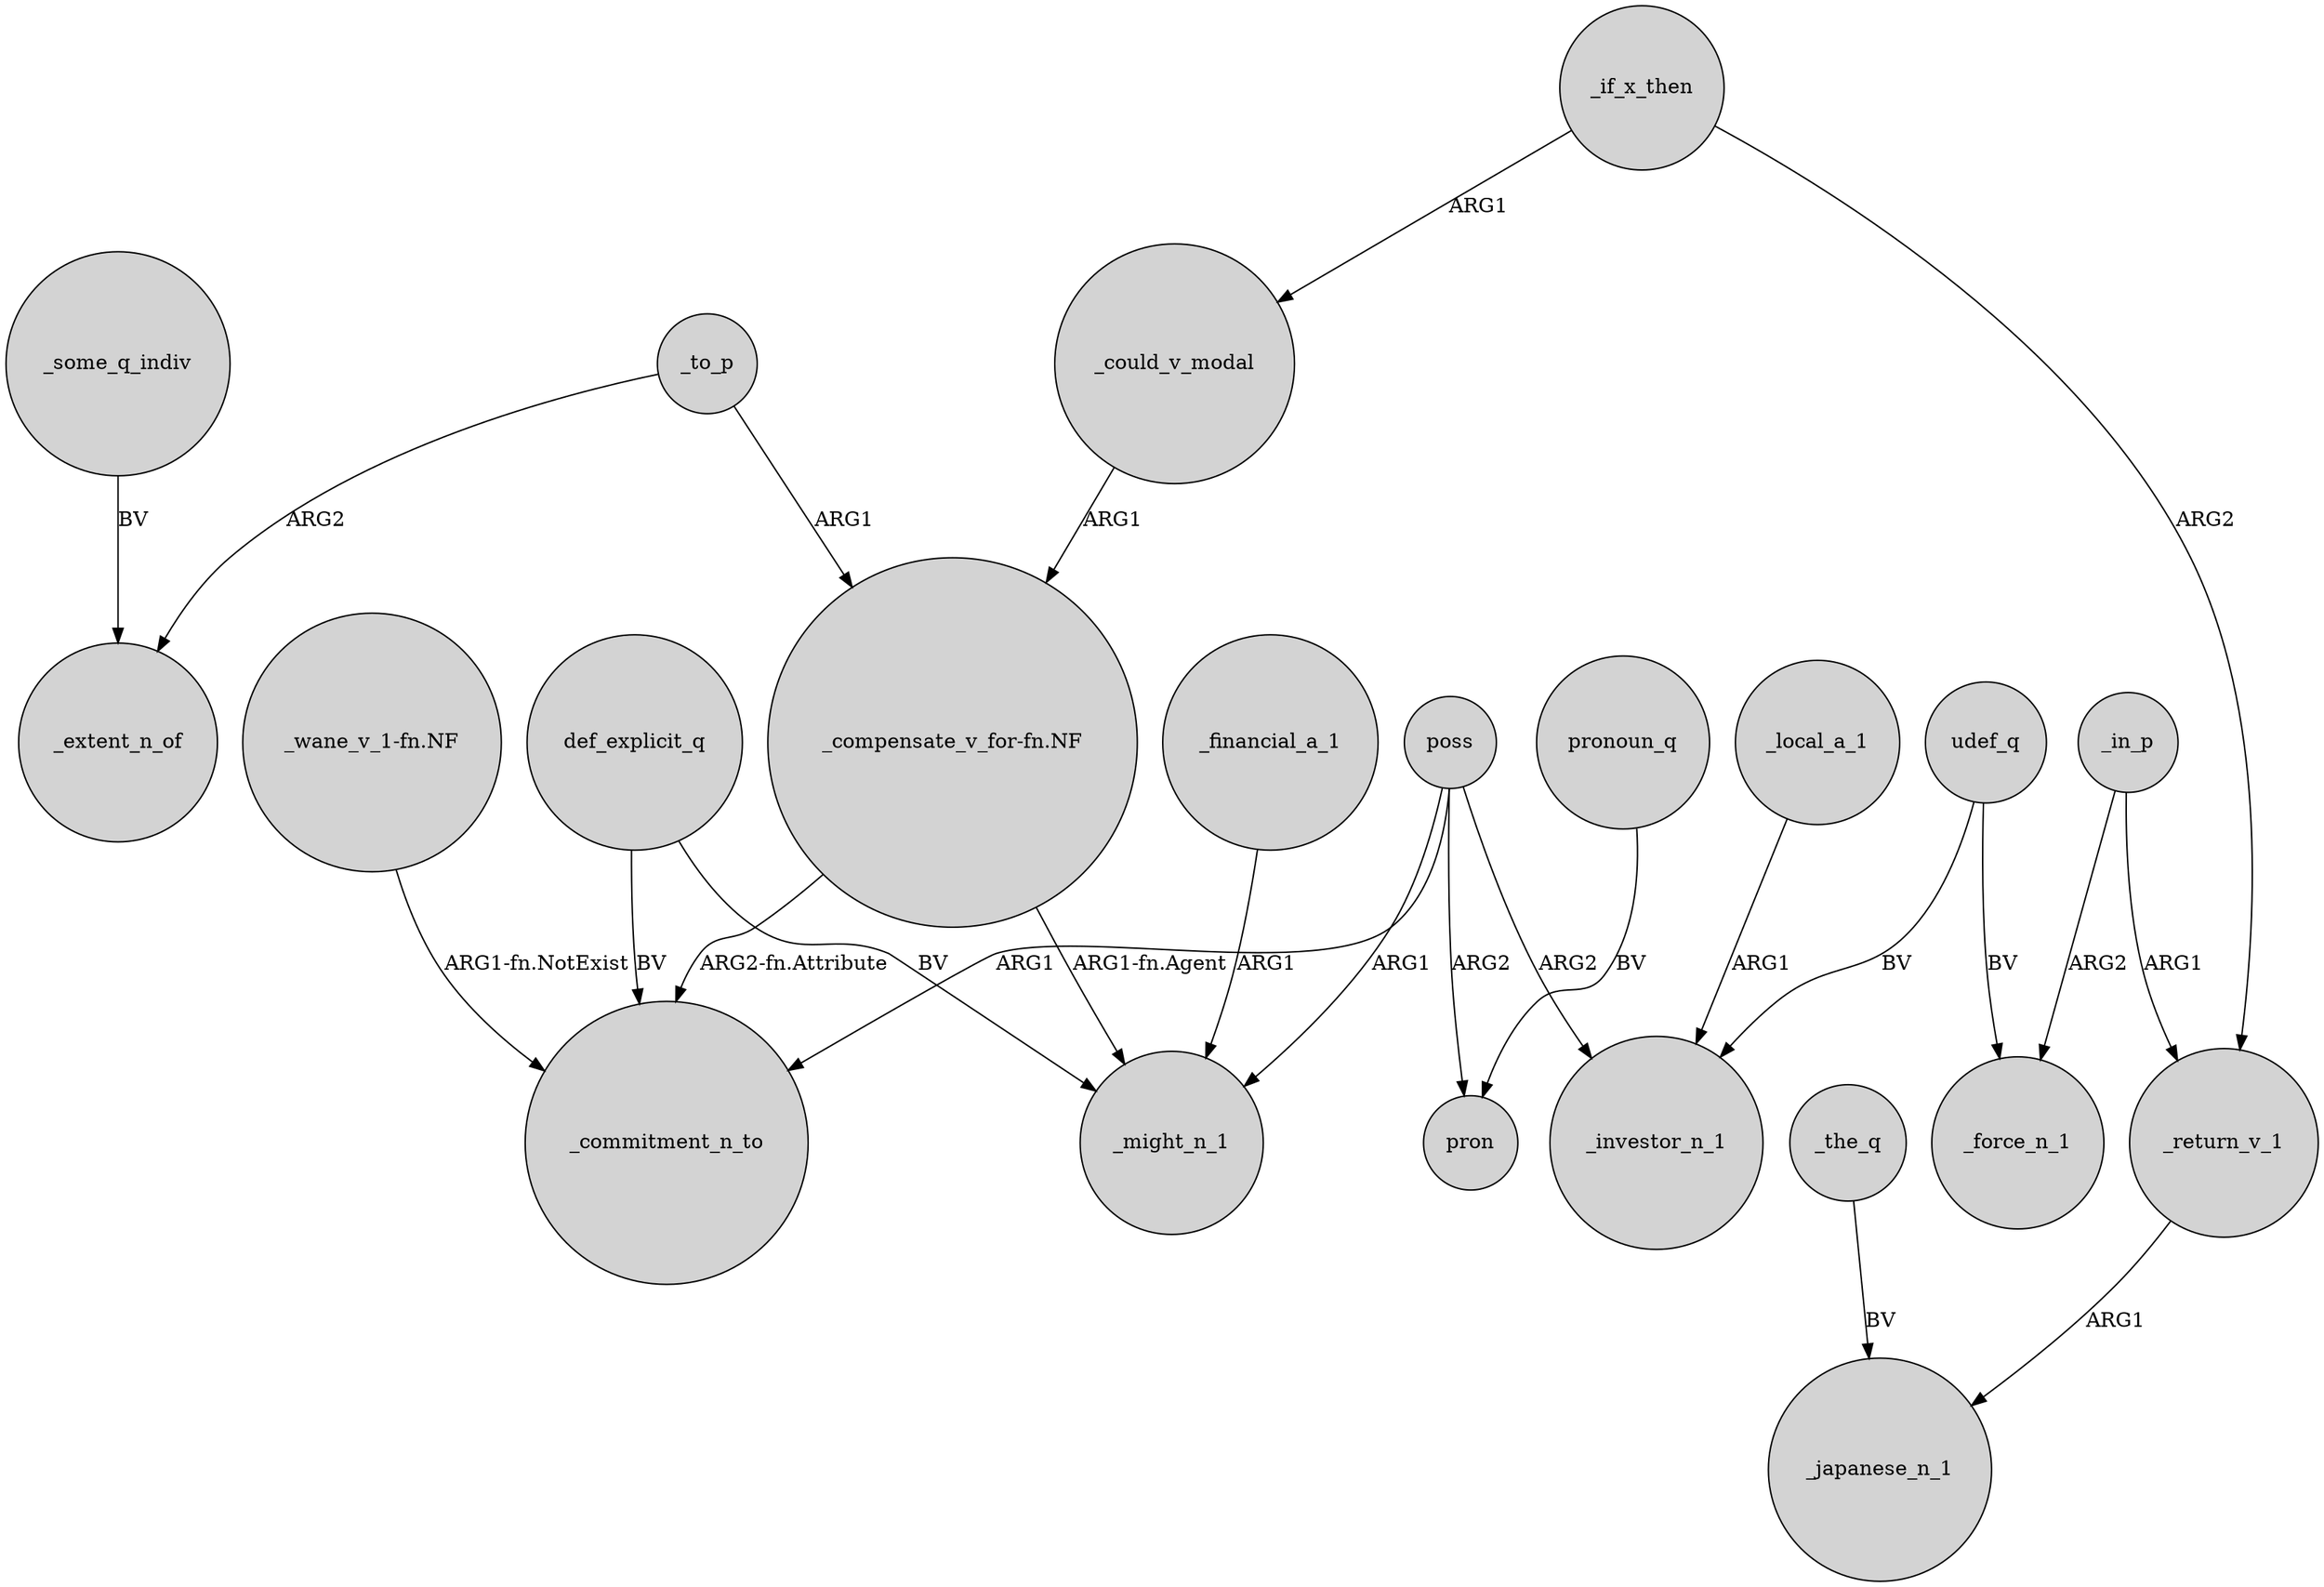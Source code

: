 digraph {
	node [shape=circle style=filled]
	_to_p -> _extent_n_of [label=ARG2]
	"_compensate_v_for-fn.NF" -> _might_n_1 [label="ARG1-fn.Agent"]
	udef_q -> _force_n_1 [label=BV]
	poss -> _investor_n_1 [label=ARG2]
	poss -> pron [label=ARG2]
	def_explicit_q -> _commitment_n_to [label=BV]
	udef_q -> _investor_n_1 [label=BV]
	_to_p -> "_compensate_v_for-fn.NF" [label=ARG1]
	_if_x_then -> _could_v_modal [label=ARG1]
	_in_p -> _force_n_1 [label=ARG2]
	"_compensate_v_for-fn.NF" -> _commitment_n_to [label="ARG2-fn.Attribute"]
	_some_q_indiv -> _extent_n_of [label=BV]
	_if_x_then -> _return_v_1 [label=ARG2]
	pronoun_q -> pron [label=BV]
	_the_q -> _japanese_n_1 [label=BV]
	"_wane_v_1-fn.NF" -> _commitment_n_to [label="ARG1-fn.NotExist"]
	_in_p -> _return_v_1 [label=ARG1]
	def_explicit_q -> _might_n_1 [label=BV]
	_return_v_1 -> _japanese_n_1 [label=ARG1]
	_local_a_1 -> _investor_n_1 [label=ARG1]
	_could_v_modal -> "_compensate_v_for-fn.NF" [label=ARG1]
	poss -> _might_n_1 [label=ARG1]
	_financial_a_1 -> _might_n_1 [label=ARG1]
	poss -> _commitment_n_to [label=ARG1]
}
